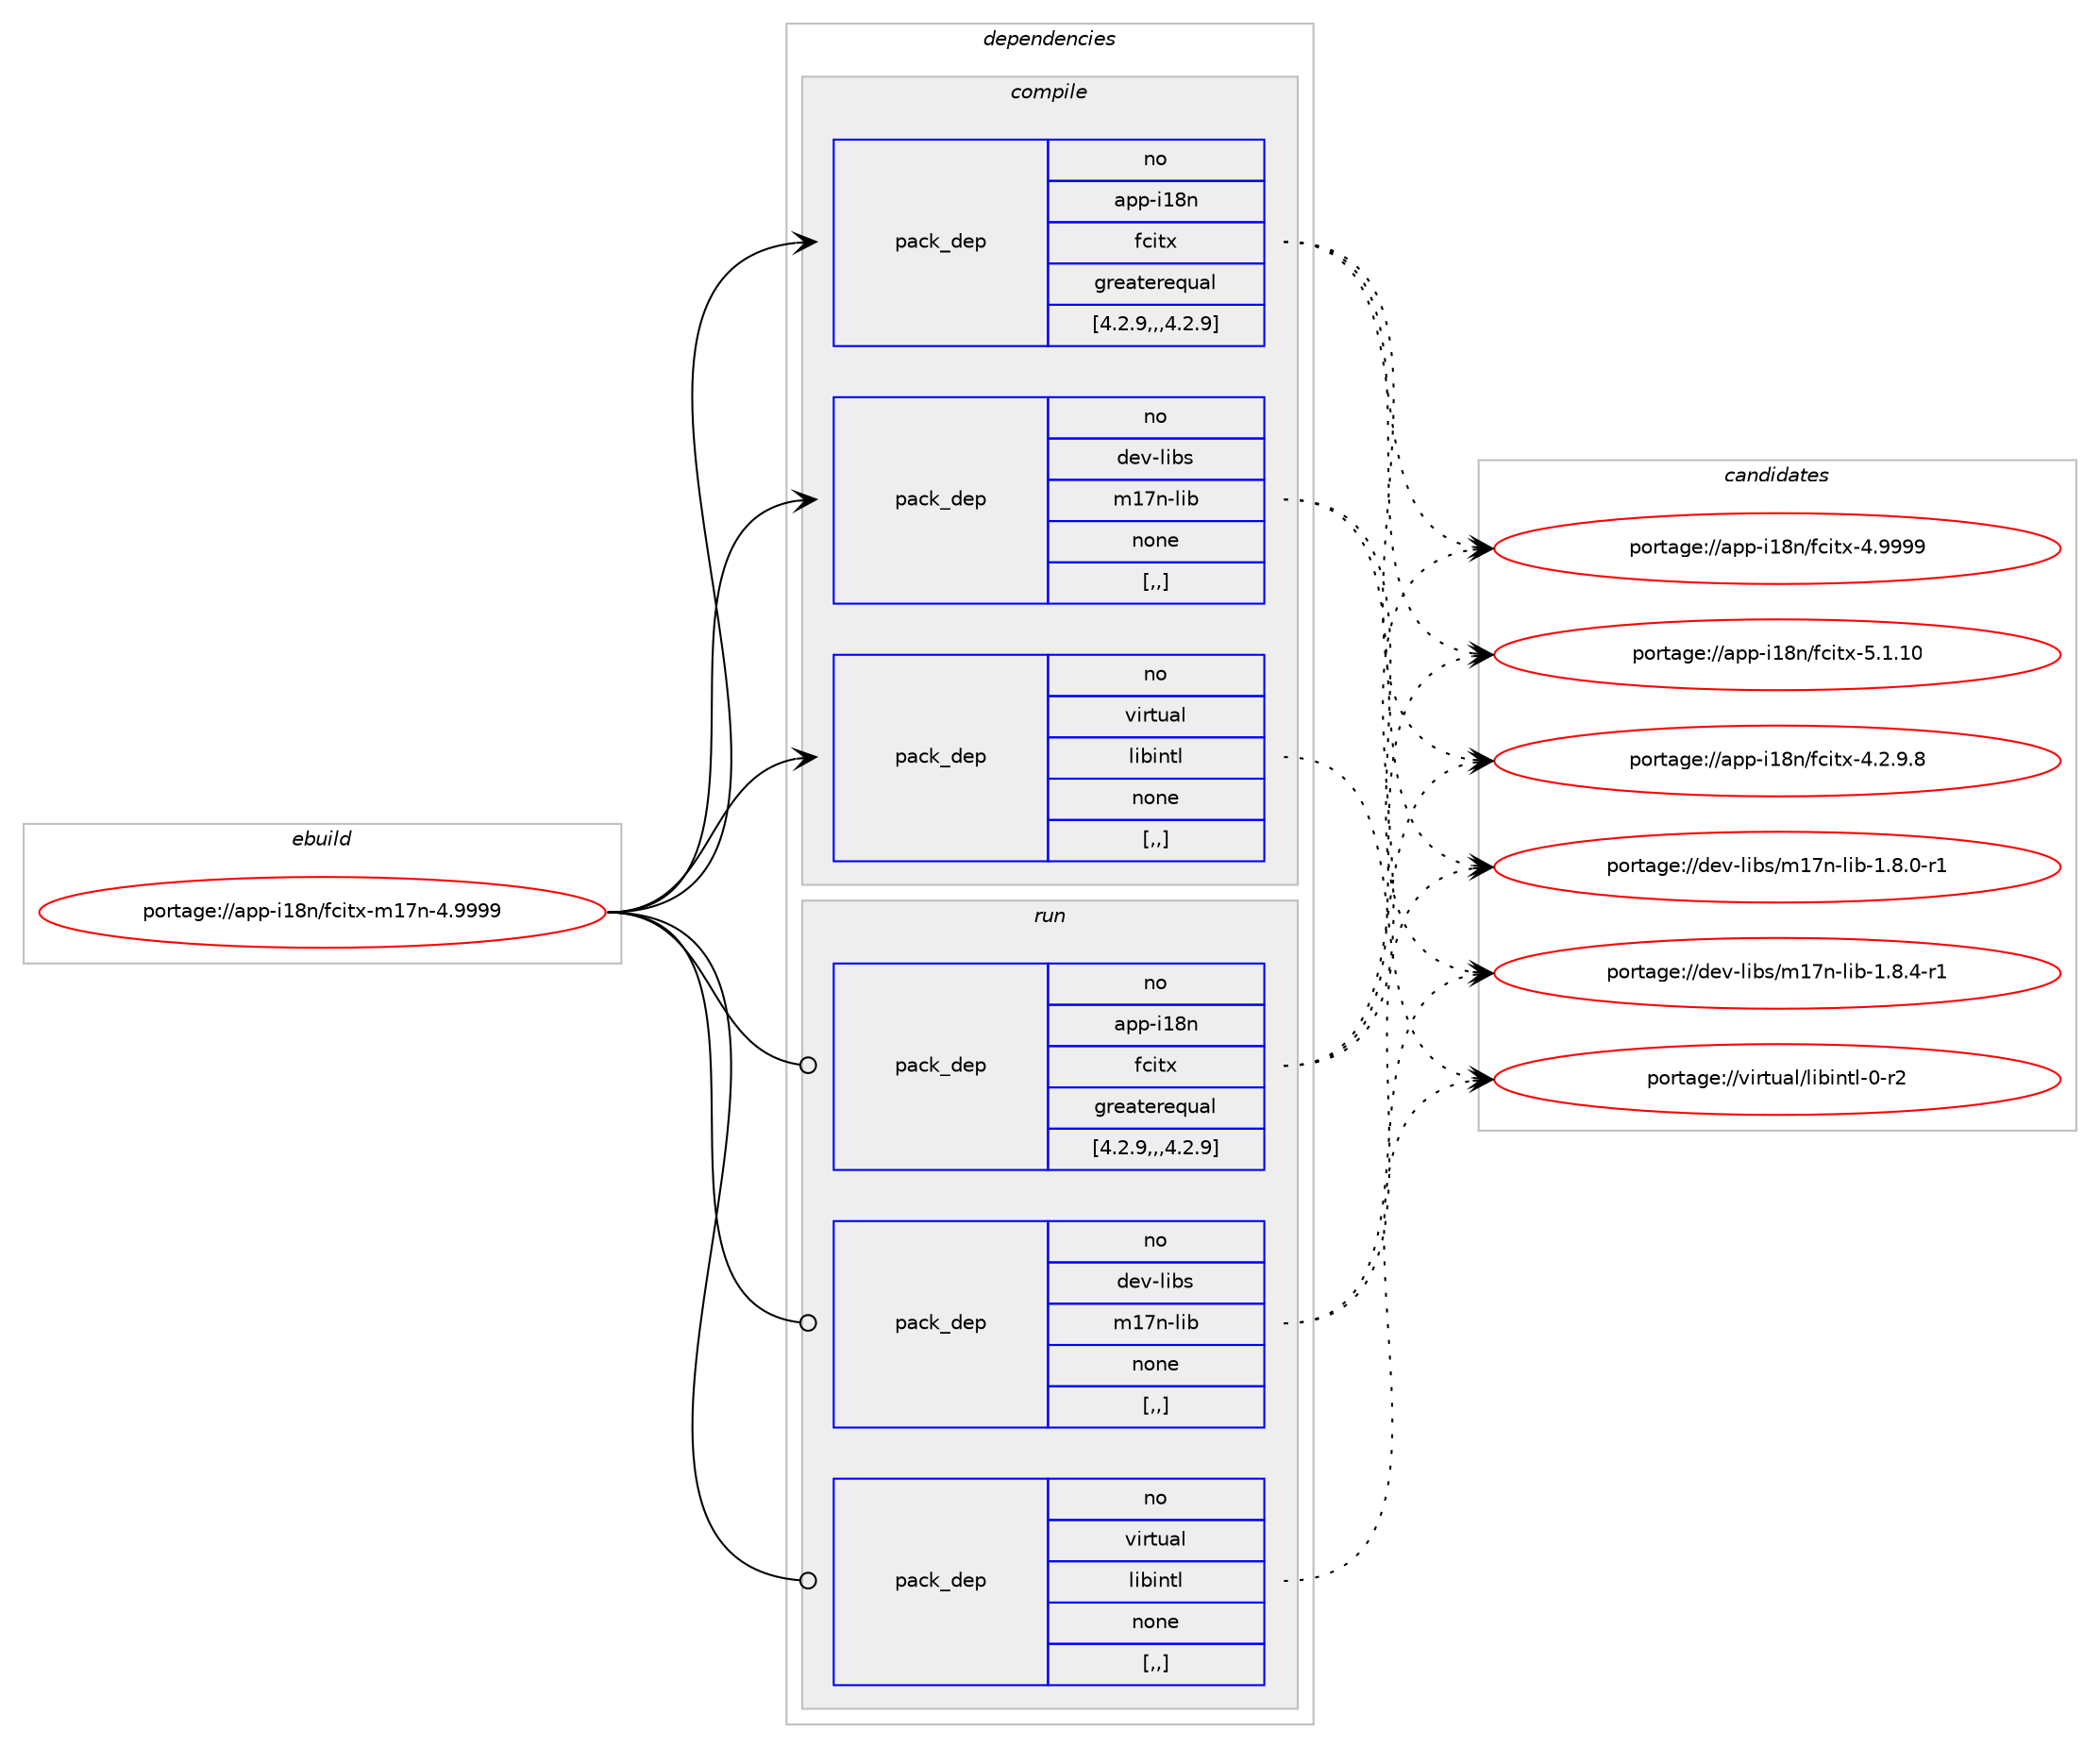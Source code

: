 digraph prolog {

# *************
# Graph options
# *************

newrank=true;
concentrate=true;
compound=true;
graph [rankdir=LR,fontname=Helvetica,fontsize=10,ranksep=1.5];#, ranksep=2.5, nodesep=0.2];
edge  [arrowhead=vee];
node  [fontname=Helvetica,fontsize=10];

# **********
# The ebuild
# **********

subgraph cluster_leftcol {
color=gray;
rank=same;
label=<<i>ebuild</i>>;
id [label="portage://app-i18n/fcitx-m17n-4.9999", color=red, width=4, href="../app-i18n/fcitx-m17n-4.9999.svg"];
}

# ****************
# The dependencies
# ****************

subgraph cluster_midcol {
color=gray;
label=<<i>dependencies</i>>;
subgraph cluster_compile {
fillcolor="#eeeeee";
style=filled;
label=<<i>compile</i>>;
subgraph pack24852 {
dependency35663 [label=<<TABLE BORDER="0" CELLBORDER="1" CELLSPACING="0" CELLPADDING="4" WIDTH="220"><TR><TD ROWSPAN="6" CELLPADDING="30">pack_dep</TD></TR><TR><TD WIDTH="110">no</TD></TR><TR><TD>app-i18n</TD></TR><TR><TD>fcitx</TD></TR><TR><TD>greaterequal</TD></TR><TR><TD>[4.2.9,,,4.2.9]</TD></TR></TABLE>>, shape=none, color=blue];
}
id:e -> dependency35663:w [weight=20,style="solid",arrowhead="vee"];
subgraph pack24853 {
dependency35664 [label=<<TABLE BORDER="0" CELLBORDER="1" CELLSPACING="0" CELLPADDING="4" WIDTH="220"><TR><TD ROWSPAN="6" CELLPADDING="30">pack_dep</TD></TR><TR><TD WIDTH="110">no</TD></TR><TR><TD>dev-libs</TD></TR><TR><TD>m17n-lib</TD></TR><TR><TD>none</TD></TR><TR><TD>[,,]</TD></TR></TABLE>>, shape=none, color=blue];
}
id:e -> dependency35664:w [weight=20,style="solid",arrowhead="vee"];
subgraph pack24854 {
dependency35665 [label=<<TABLE BORDER="0" CELLBORDER="1" CELLSPACING="0" CELLPADDING="4" WIDTH="220"><TR><TD ROWSPAN="6" CELLPADDING="30">pack_dep</TD></TR><TR><TD WIDTH="110">no</TD></TR><TR><TD>virtual</TD></TR><TR><TD>libintl</TD></TR><TR><TD>none</TD></TR><TR><TD>[,,]</TD></TR></TABLE>>, shape=none, color=blue];
}
id:e -> dependency35665:w [weight=20,style="solid",arrowhead="vee"];
}
subgraph cluster_compileandrun {
fillcolor="#eeeeee";
style=filled;
label=<<i>compile and run</i>>;
}
subgraph cluster_run {
fillcolor="#eeeeee";
style=filled;
label=<<i>run</i>>;
subgraph pack24855 {
dependency35666 [label=<<TABLE BORDER="0" CELLBORDER="1" CELLSPACING="0" CELLPADDING="4" WIDTH="220"><TR><TD ROWSPAN="6" CELLPADDING="30">pack_dep</TD></TR><TR><TD WIDTH="110">no</TD></TR><TR><TD>app-i18n</TD></TR><TR><TD>fcitx</TD></TR><TR><TD>greaterequal</TD></TR><TR><TD>[4.2.9,,,4.2.9]</TD></TR></TABLE>>, shape=none, color=blue];
}
id:e -> dependency35666:w [weight=20,style="solid",arrowhead="odot"];
subgraph pack24856 {
dependency35667 [label=<<TABLE BORDER="0" CELLBORDER="1" CELLSPACING="0" CELLPADDING="4" WIDTH="220"><TR><TD ROWSPAN="6" CELLPADDING="30">pack_dep</TD></TR><TR><TD WIDTH="110">no</TD></TR><TR><TD>dev-libs</TD></TR><TR><TD>m17n-lib</TD></TR><TR><TD>none</TD></TR><TR><TD>[,,]</TD></TR></TABLE>>, shape=none, color=blue];
}
id:e -> dependency35667:w [weight=20,style="solid",arrowhead="odot"];
subgraph pack24857 {
dependency35668 [label=<<TABLE BORDER="0" CELLBORDER="1" CELLSPACING="0" CELLPADDING="4" WIDTH="220"><TR><TD ROWSPAN="6" CELLPADDING="30">pack_dep</TD></TR><TR><TD WIDTH="110">no</TD></TR><TR><TD>virtual</TD></TR><TR><TD>libintl</TD></TR><TR><TD>none</TD></TR><TR><TD>[,,]</TD></TR></TABLE>>, shape=none, color=blue];
}
id:e -> dependency35668:w [weight=20,style="solid",arrowhead="odot"];
}
}

# **************
# The candidates
# **************

subgraph cluster_choices {
rank=same;
color=gray;
label=<<i>candidates</i>>;

subgraph choice24852 {
color=black;
nodesep=1;
choice9711211245105495611047102991051161204552465046574656 [label="portage://app-i18n/fcitx-4.2.9.8", color=red, width=4,href="../app-i18n/fcitx-4.2.9.8.svg"];
choice97112112451054956110471029910511612045524657575757 [label="portage://app-i18n/fcitx-4.9999", color=red, width=4,href="../app-i18n/fcitx-4.9999.svg"];
choice97112112451054956110471029910511612045534649464948 [label="portage://app-i18n/fcitx-5.1.10", color=red, width=4,href="../app-i18n/fcitx-5.1.10.svg"];
dependency35663:e -> choice9711211245105495611047102991051161204552465046574656:w [style=dotted,weight="100"];
dependency35663:e -> choice97112112451054956110471029910511612045524657575757:w [style=dotted,weight="100"];
dependency35663:e -> choice97112112451054956110471029910511612045534649464948:w [style=dotted,weight="100"];
}
subgraph choice24853 {
color=black;
nodesep=1;
choice100101118451081059811547109495511045108105984549465646484511449 [label="portage://dev-libs/m17n-lib-1.8.0-r1", color=red, width=4,href="../dev-libs/m17n-lib-1.8.0-r1.svg"];
choice100101118451081059811547109495511045108105984549465646524511449 [label="portage://dev-libs/m17n-lib-1.8.4-r1", color=red, width=4,href="../dev-libs/m17n-lib-1.8.4-r1.svg"];
dependency35664:e -> choice100101118451081059811547109495511045108105984549465646484511449:w [style=dotted,weight="100"];
dependency35664:e -> choice100101118451081059811547109495511045108105984549465646524511449:w [style=dotted,weight="100"];
}
subgraph choice24854 {
color=black;
nodesep=1;
choice11810511411611797108471081059810511011610845484511450 [label="portage://virtual/libintl-0-r2", color=red, width=4,href="../virtual/libintl-0-r2.svg"];
dependency35665:e -> choice11810511411611797108471081059810511011610845484511450:w [style=dotted,weight="100"];
}
subgraph choice24855 {
color=black;
nodesep=1;
choice9711211245105495611047102991051161204552465046574656 [label="portage://app-i18n/fcitx-4.2.9.8", color=red, width=4,href="../app-i18n/fcitx-4.2.9.8.svg"];
choice97112112451054956110471029910511612045524657575757 [label="portage://app-i18n/fcitx-4.9999", color=red, width=4,href="../app-i18n/fcitx-4.9999.svg"];
choice97112112451054956110471029910511612045534649464948 [label="portage://app-i18n/fcitx-5.1.10", color=red, width=4,href="../app-i18n/fcitx-5.1.10.svg"];
dependency35666:e -> choice9711211245105495611047102991051161204552465046574656:w [style=dotted,weight="100"];
dependency35666:e -> choice97112112451054956110471029910511612045524657575757:w [style=dotted,weight="100"];
dependency35666:e -> choice97112112451054956110471029910511612045534649464948:w [style=dotted,weight="100"];
}
subgraph choice24856 {
color=black;
nodesep=1;
choice100101118451081059811547109495511045108105984549465646484511449 [label="portage://dev-libs/m17n-lib-1.8.0-r1", color=red, width=4,href="../dev-libs/m17n-lib-1.8.0-r1.svg"];
choice100101118451081059811547109495511045108105984549465646524511449 [label="portage://dev-libs/m17n-lib-1.8.4-r1", color=red, width=4,href="../dev-libs/m17n-lib-1.8.4-r1.svg"];
dependency35667:e -> choice100101118451081059811547109495511045108105984549465646484511449:w [style=dotted,weight="100"];
dependency35667:e -> choice100101118451081059811547109495511045108105984549465646524511449:w [style=dotted,weight="100"];
}
subgraph choice24857 {
color=black;
nodesep=1;
choice11810511411611797108471081059810511011610845484511450 [label="portage://virtual/libintl-0-r2", color=red, width=4,href="../virtual/libintl-0-r2.svg"];
dependency35668:e -> choice11810511411611797108471081059810511011610845484511450:w [style=dotted,weight="100"];
}
}

}
